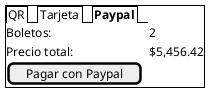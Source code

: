 @startuml
salt
{+
  {/ QR | Tarjeta | <b>Paypal }
  Boletos:| 2
  Precio total:|$5,456.42
  [Pagar con Paypal]

}
@enduml